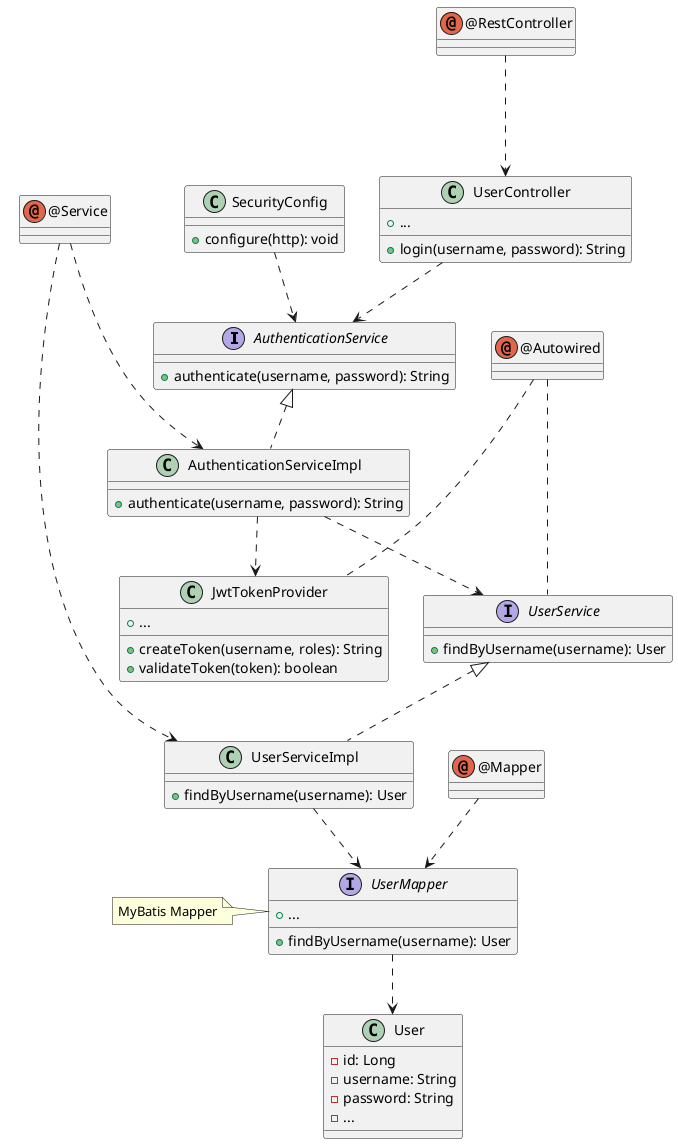 @startuml

interface AuthenticationService {
  + authenticate(username, password): String
}

class AuthenticationServiceImpl implements AuthenticationService {
  + authenticate(username, password): String
}

interface UserService {
  + findByUsername(username): User
}

class UserServiceImpl implements UserService {
  + findByUsername(username): User
}

class JwtTokenProvider {
  + createToken(username, roles): String
  + validateToken(token): boolean
  + ...
}

class SecurityConfig {
  + configure(http): void
}

annotation "@Service" as Service
annotation "@RestController" as RestController
annotation "@Autowired" as Autowired
annotation "@Mapper" as Mapper

class UserController {
  + login(username, password): String
  + ...
}

interface UserMapper {
  + findByUsername(username): User
  + ...
}

class User {
  - id: Long
  - username: String
  - password: String
  - ...
}

AuthenticationServiceImpl ..> UserService
AuthenticationServiceImpl ..> JwtTokenProvider
UserServiceImpl ..> UserMapper
UserController ..> AuthenticationService

Service ..-> AuthenticationServiceImpl
Service ..-> UserServiceImpl
RestController ..-> UserController
Autowired ..- UserService
Autowired ..- JwtTokenProvider
Mapper ..> UserMapper
UserMapper ..>User
 SecurityConfig..>AuthenticationService

note left of UserMapper
  MyBatis Mapper
end note

@enduml